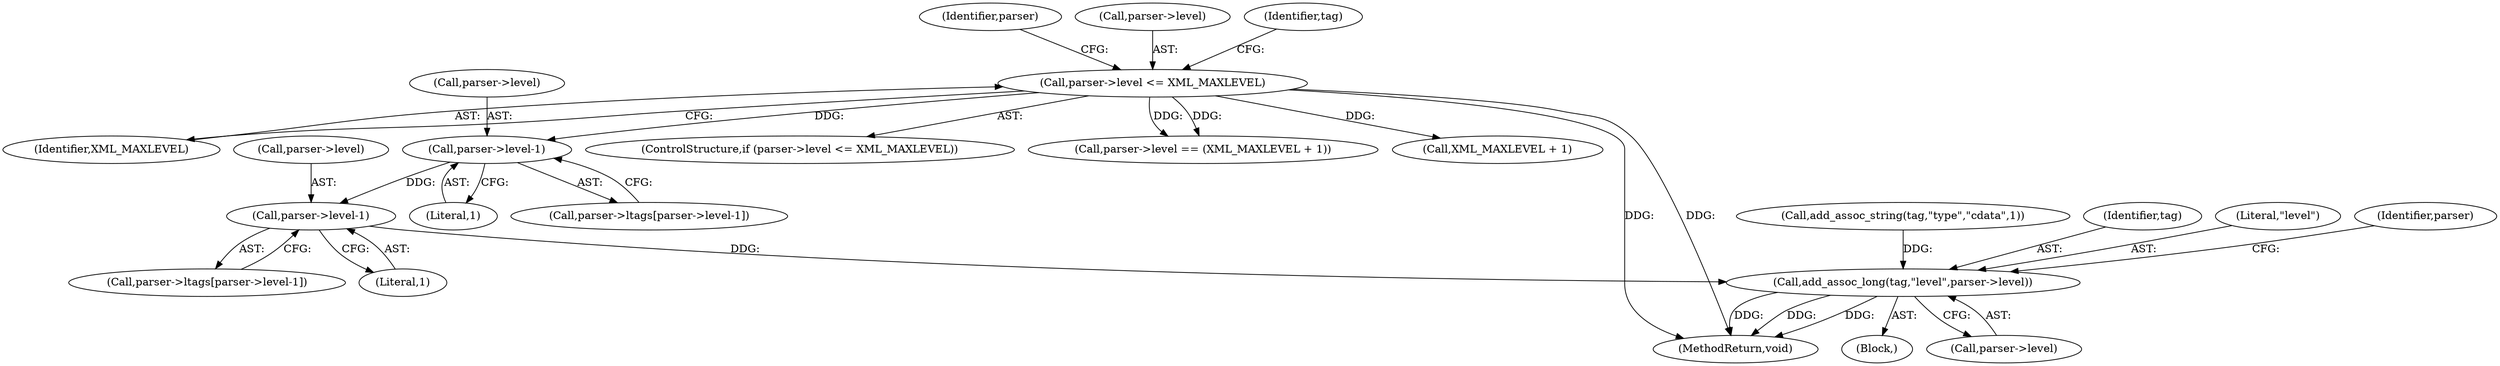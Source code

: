 digraph "0_php_dccda88f27a084bcbbb30198ace12b4e7ae961cc_4@pointer" {
"1000415" [label="(Call,parser->level-1)"];
"1000399" [label="(Call,parser->level-1)"];
"1000382" [label="(Call,parser->level <= XML_MAXLEVEL)"];
"1000434" [label="(Call,add_assoc_long(tag,\"level\",parser->level))"];
"1000436" [label="(Literal,\"level\")"];
"1000387" [label="(Block,)"];
"1000382" [label="(Call,parser->level <= XML_MAXLEVEL)"];
"1000437" [label="(Call,parser->level)"];
"1000411" [label="(Call,parser->ltags[parser->level-1])"];
"1000386" [label="(Identifier,XML_MAXLEVEL)"];
"1000416" [label="(Call,parser->level)"];
"1000381" [label="(ControlStructure,if (parser->level <= XML_MAXLEVEL))"];
"1000443" [label="(Identifier,parser)"];
"1000465" [label="(MethodReturn,void)"];
"1000419" [label="(Literal,1)"];
"1000452" [label="(Call,parser->level == (XML_MAXLEVEL + 1))"];
"1000429" [label="(Call,add_assoc_string(tag,\"type\",\"cdata\",1))"];
"1000400" [label="(Call,parser->level)"];
"1000454" [label="(Identifier,parser)"];
"1000399" [label="(Call,parser->level-1)"];
"1000434" [label="(Call,add_assoc_long(tag,\"level\",parser->level))"];
"1000383" [label="(Call,parser->level)"];
"1000415" [label="(Call,parser->level-1)"];
"1000395" [label="(Call,parser->ltags[parser->level-1])"];
"1000403" [label="(Literal,1)"];
"1000389" [label="(Identifier,tag)"];
"1000435" [label="(Identifier,tag)"];
"1000456" [label="(Call,XML_MAXLEVEL + 1)"];
"1000415" -> "1000411"  [label="AST: "];
"1000415" -> "1000419"  [label="CFG: "];
"1000416" -> "1000415"  [label="AST: "];
"1000419" -> "1000415"  [label="AST: "];
"1000411" -> "1000415"  [label="CFG: "];
"1000399" -> "1000415"  [label="DDG: "];
"1000415" -> "1000434"  [label="DDG: "];
"1000399" -> "1000395"  [label="AST: "];
"1000399" -> "1000403"  [label="CFG: "];
"1000400" -> "1000399"  [label="AST: "];
"1000403" -> "1000399"  [label="AST: "];
"1000395" -> "1000399"  [label="CFG: "];
"1000382" -> "1000399"  [label="DDG: "];
"1000382" -> "1000381"  [label="AST: "];
"1000382" -> "1000386"  [label="CFG: "];
"1000383" -> "1000382"  [label="AST: "];
"1000386" -> "1000382"  [label="AST: "];
"1000389" -> "1000382"  [label="CFG: "];
"1000454" -> "1000382"  [label="CFG: "];
"1000382" -> "1000465"  [label="DDG: "];
"1000382" -> "1000465"  [label="DDG: "];
"1000382" -> "1000452"  [label="DDG: "];
"1000382" -> "1000452"  [label="DDG: "];
"1000382" -> "1000456"  [label="DDG: "];
"1000434" -> "1000387"  [label="AST: "];
"1000434" -> "1000437"  [label="CFG: "];
"1000435" -> "1000434"  [label="AST: "];
"1000436" -> "1000434"  [label="AST: "];
"1000437" -> "1000434"  [label="AST: "];
"1000443" -> "1000434"  [label="CFG: "];
"1000434" -> "1000465"  [label="DDG: "];
"1000434" -> "1000465"  [label="DDG: "];
"1000434" -> "1000465"  [label="DDG: "];
"1000429" -> "1000434"  [label="DDG: "];
}
